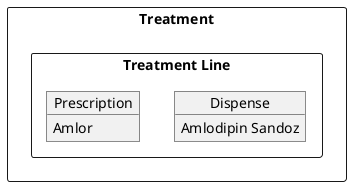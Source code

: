 @startuml

package "Treatment" <<Rectangle>>
 {
package "Treatment Line"  <<Rectangle>> {

object Dispense{
Amlodipin Sandoz
    }
    
object Prescription{
    Amlor
    }


                            }
}
@enduml
